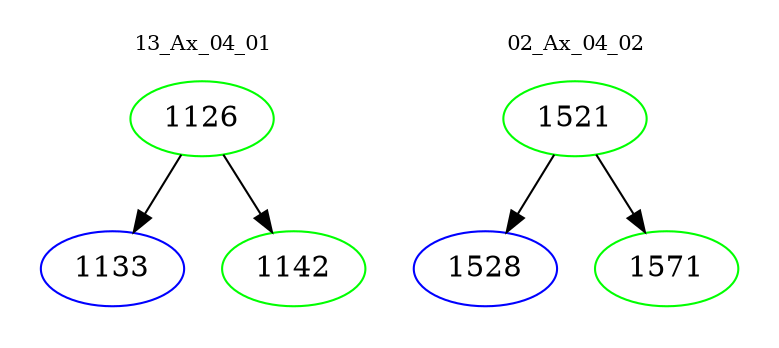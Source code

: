digraph{
subgraph cluster_0 {
color = white
label = "13_Ax_04_01";
fontsize=10;
T0_1126 [label="1126", color="green"]
T0_1126 -> T0_1133 [color="black"]
T0_1133 [label="1133", color="blue"]
T0_1126 -> T0_1142 [color="black"]
T0_1142 [label="1142", color="green"]
}
subgraph cluster_1 {
color = white
label = "02_Ax_04_02";
fontsize=10;
T1_1521 [label="1521", color="green"]
T1_1521 -> T1_1528 [color="black"]
T1_1528 [label="1528", color="blue"]
T1_1521 -> T1_1571 [color="black"]
T1_1571 [label="1571", color="green"]
}
}
